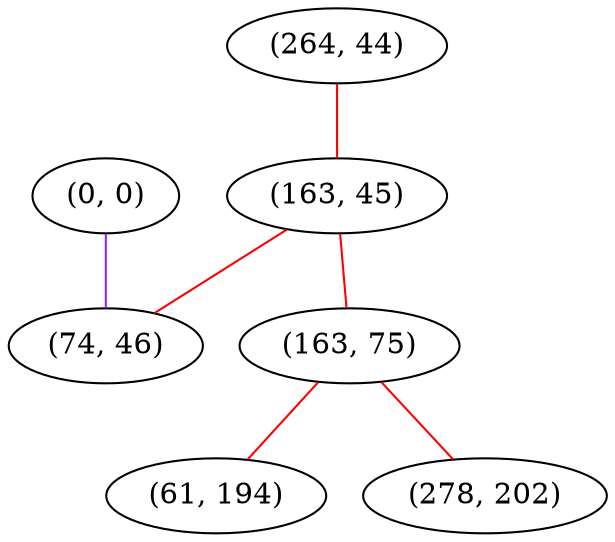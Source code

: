 graph "" {
"(0, 0)";
"(264, 44)";
"(163, 45)";
"(163, 75)";
"(74, 46)";
"(61, 194)";
"(278, 202)";
"(0, 0)" -- "(74, 46)"  [color=purple, key=0, weight=4];
"(264, 44)" -- "(163, 45)"  [color=red, key=0, weight=1];
"(163, 45)" -- "(74, 46)"  [color=red, key=0, weight=1];
"(163, 45)" -- "(163, 75)"  [color=red, key=0, weight=1];
"(163, 75)" -- "(278, 202)"  [color=red, key=0, weight=1];
"(163, 75)" -- "(61, 194)"  [color=red, key=0, weight=1];
}
